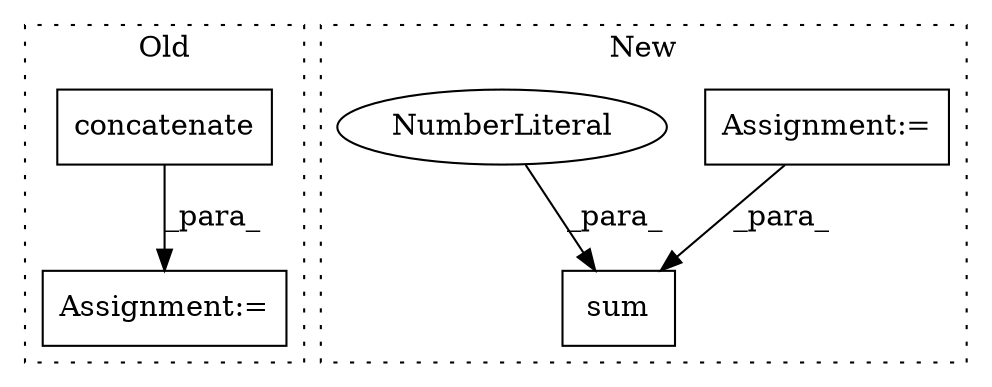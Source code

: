 digraph G {
subgraph cluster0 {
1 [label="concatenate" a="32" s="902,1078" l="25,-5" shape="box"];
4 [label="Assignment:=" a="7" s="896" l="1" shape="box"];
label = "Old";
style="dotted";
}
subgraph cluster1 {
2 [label="sum" a="32" s="1305,1336" l="4,1" shape="box"];
3 [label="Assignment:=" a="7" s="1032" l="36" shape="box"];
5 [label="NumberLiteral" a="34" s="1335" l="1" shape="ellipse"];
label = "New";
style="dotted";
}
1 -> 4 [label="_para_"];
3 -> 2 [label="_para_"];
5 -> 2 [label="_para_"];
}
